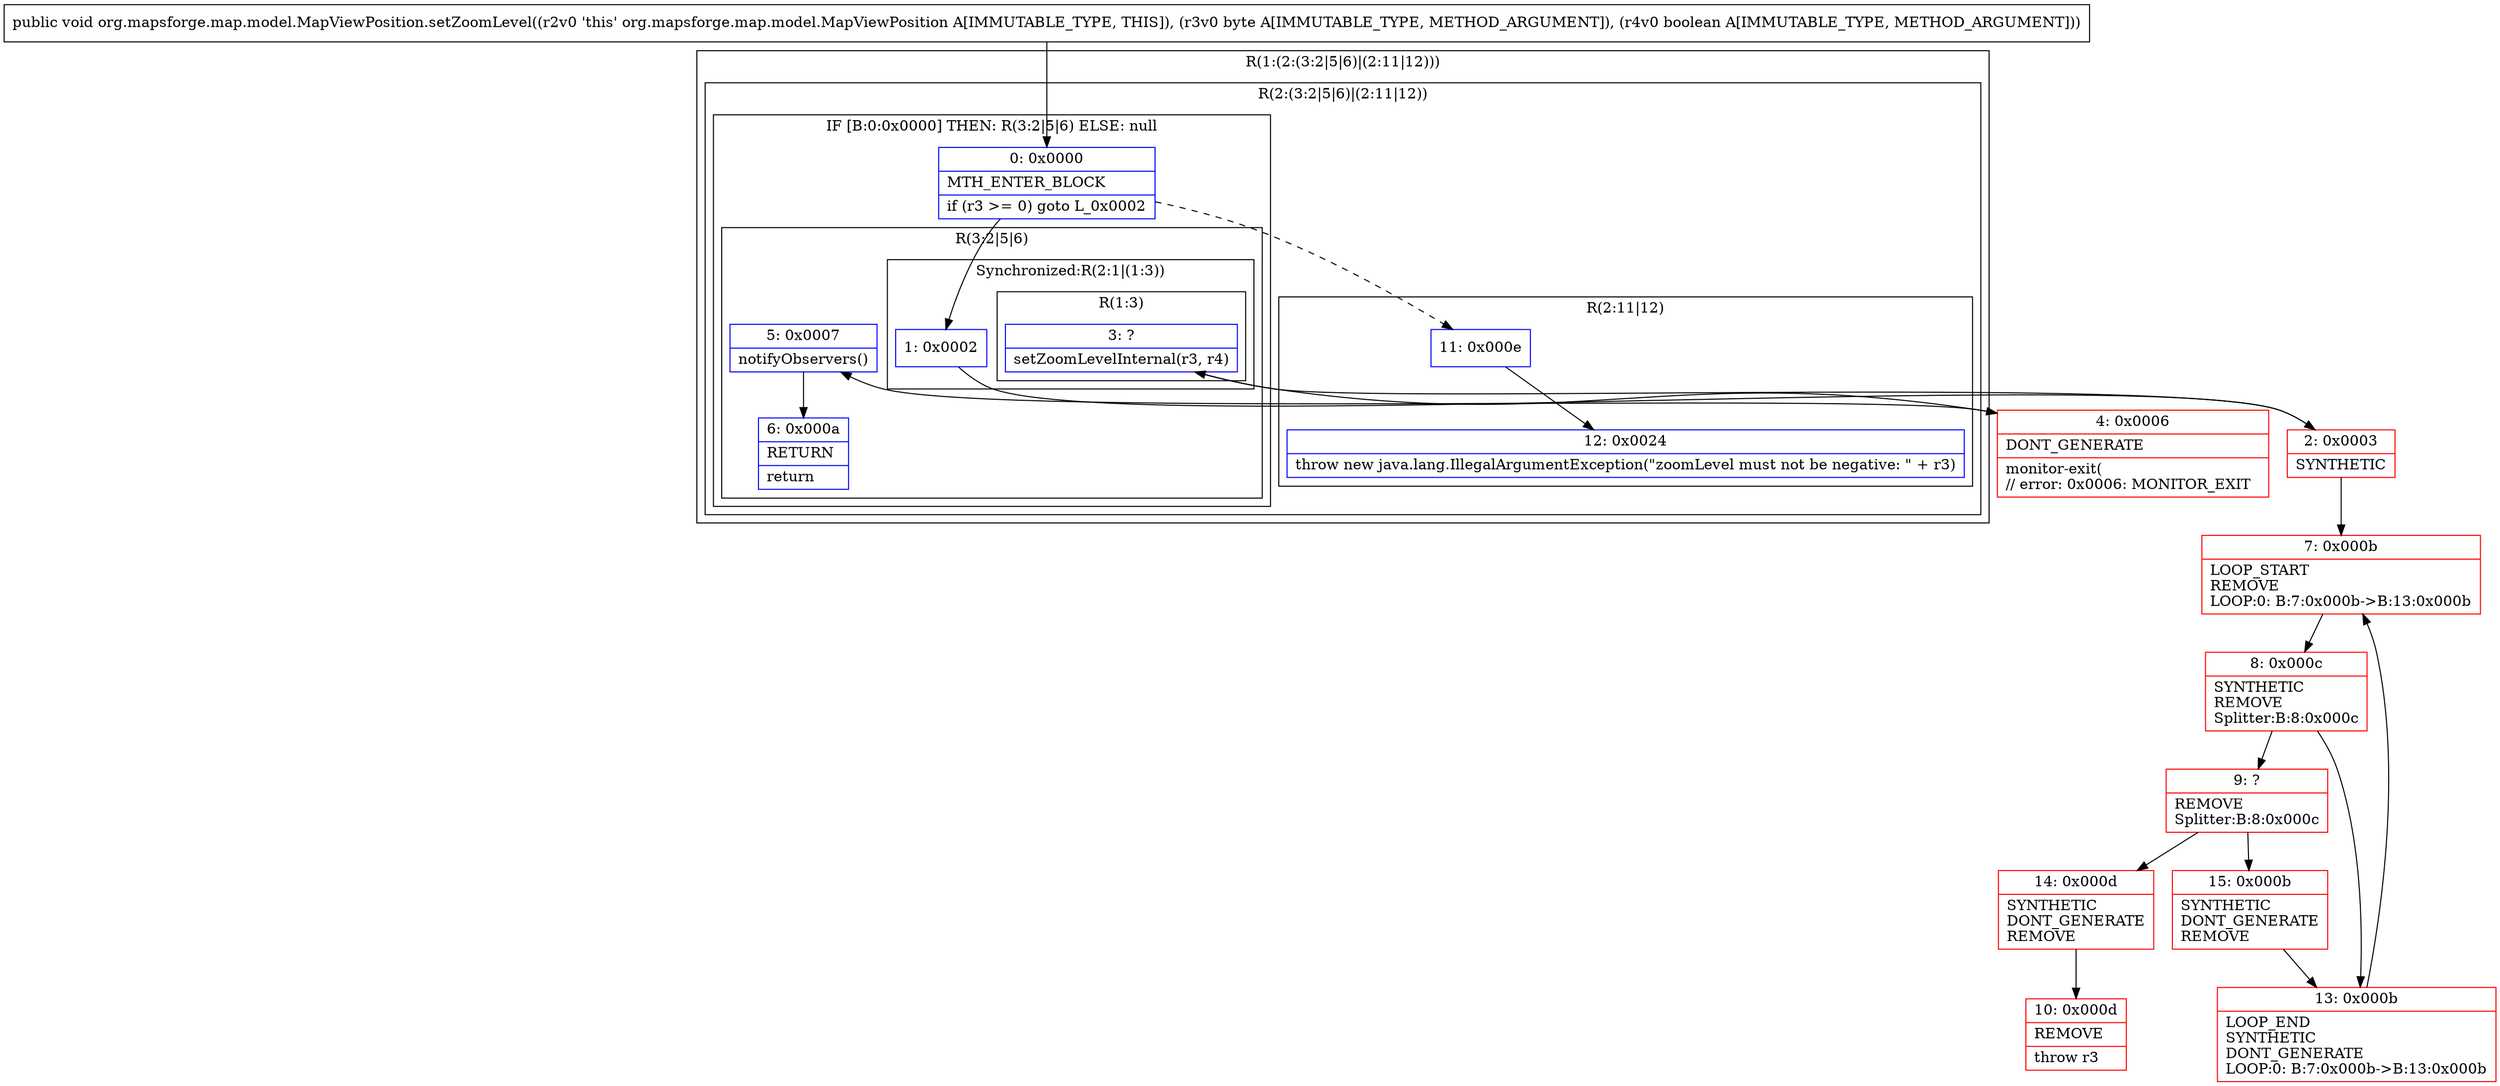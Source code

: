 digraph "CFG fororg.mapsforge.map.model.MapViewPosition.setZoomLevel(BZ)V" {
subgraph cluster_Region_17213832 {
label = "R(1:(2:(3:2|5|6)|(2:11|12)))";
node [shape=record,color=blue];
subgraph cluster_Region_174433041 {
label = "R(2:(3:2|5|6)|(2:11|12))";
node [shape=record,color=blue];
subgraph cluster_IfRegion_768988076 {
label = "IF [B:0:0x0000] THEN: R(3:2|5|6) ELSE: null";
node [shape=record,color=blue];
Node_0 [shape=record,label="{0\:\ 0x0000|MTH_ENTER_BLOCK\l|if (r3 \>= 0) goto L_0x0002\l}"];
subgraph cluster_Region_11552246 {
label = "R(3:2|5|6)";
node [shape=record,color=blue];
subgraph cluster_SynchronizedRegion_885978753 {
label = "Synchronized:R(2:1|(1:3))";
node [shape=record,color=blue];
Node_1 [shape=record,label="{1\:\ 0x0002}"];
subgraph cluster_Region_320124450 {
label = "R(1:3)";
node [shape=record,color=blue];
Node_3 [shape=record,label="{3\:\ ?|setZoomLevelInternal(r3, r4)\l}"];
}
}
Node_5 [shape=record,label="{5\:\ 0x0007|notifyObservers()\l}"];
Node_6 [shape=record,label="{6\:\ 0x000a|RETURN\l|return\l}"];
}
}
subgraph cluster_Region_283070303 {
label = "R(2:11|12)";
node [shape=record,color=blue];
Node_11 [shape=record,label="{11\:\ 0x000e}"];
Node_12 [shape=record,label="{12\:\ 0x0024|throw new java.lang.IllegalArgumentException(\"zoomLevel must not be negative: \" + r3)\l}"];
}
}
}
Node_2 [shape=record,color=red,label="{2\:\ 0x0003|SYNTHETIC\l}"];
Node_4 [shape=record,color=red,label="{4\:\ 0x0006|DONT_GENERATE\l|monitor\-exit(\l\/\/ error: 0x0006: MONITOR_EXIT  \l}"];
Node_7 [shape=record,color=red,label="{7\:\ 0x000b|LOOP_START\lREMOVE\lLOOP:0: B:7:0x000b\-\>B:13:0x000b\l}"];
Node_8 [shape=record,color=red,label="{8\:\ 0x000c|SYNTHETIC\lREMOVE\lSplitter:B:8:0x000c\l}"];
Node_9 [shape=record,color=red,label="{9\:\ ?|REMOVE\lSplitter:B:8:0x000c\l}"];
Node_10 [shape=record,color=red,label="{10\:\ 0x000d|REMOVE\l|throw r3\l}"];
Node_13 [shape=record,color=red,label="{13\:\ 0x000b|LOOP_END\lSYNTHETIC\lDONT_GENERATE\lLOOP:0: B:7:0x000b\-\>B:13:0x000b\l}"];
Node_14 [shape=record,color=red,label="{14\:\ 0x000d|SYNTHETIC\lDONT_GENERATE\lREMOVE\l}"];
Node_15 [shape=record,color=red,label="{15\:\ 0x000b|SYNTHETIC\lDONT_GENERATE\lREMOVE\l}"];
MethodNode[shape=record,label="{public void org.mapsforge.map.model.MapViewPosition.setZoomLevel((r2v0 'this' org.mapsforge.map.model.MapViewPosition A[IMMUTABLE_TYPE, THIS]), (r3v0 byte A[IMMUTABLE_TYPE, METHOD_ARGUMENT]), (r4v0 boolean A[IMMUTABLE_TYPE, METHOD_ARGUMENT])) }"];
MethodNode -> Node_0;
Node_0 -> Node_1;
Node_0 -> Node_11[style=dashed];
Node_1 -> Node_2;
Node_3 -> Node_4;
Node_5 -> Node_6;
Node_11 -> Node_12;
Node_2 -> Node_3;
Node_2 -> Node_7;
Node_4 -> Node_5;
Node_7 -> Node_8;
Node_8 -> Node_9;
Node_8 -> Node_13;
Node_9 -> Node_14;
Node_9 -> Node_15;
Node_13 -> Node_7;
Node_14 -> Node_10;
Node_15 -> Node_13;
}


